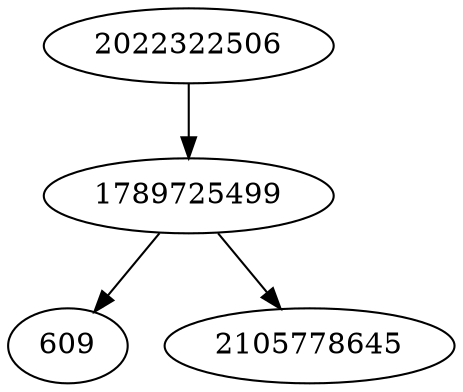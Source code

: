 strict digraph  {
609;
2022322506;
1789725499;
2105778645;
2022322506 -> 1789725499;
1789725499 -> 2105778645;
1789725499 -> 609;
}
